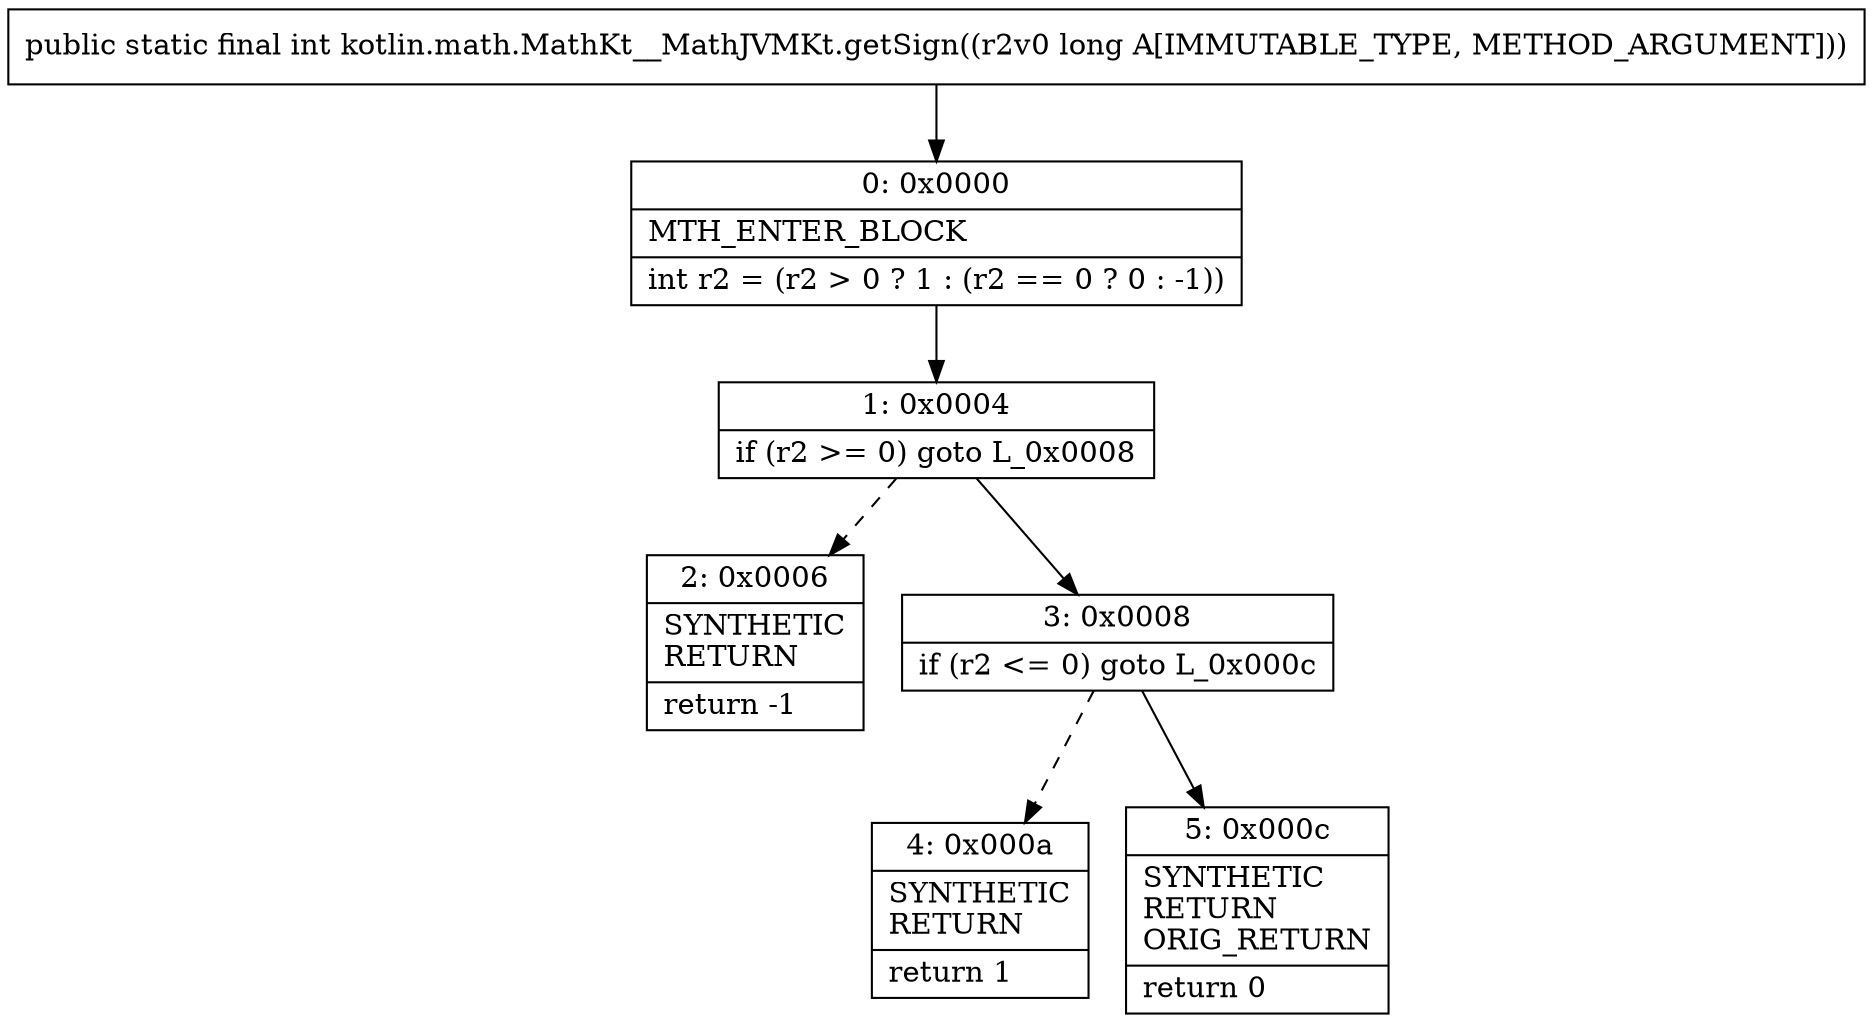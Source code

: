 digraph "CFG forkotlin.math.MathKt__MathJVMKt.getSign(J)I" {
Node_0 [shape=record,label="{0\:\ 0x0000|MTH_ENTER_BLOCK\l|int r2 = (r2 \> 0 ? 1 : (r2 == 0 ? 0 : \-1))\l}"];
Node_1 [shape=record,label="{1\:\ 0x0004|if (r2 \>= 0) goto L_0x0008\l}"];
Node_2 [shape=record,label="{2\:\ 0x0006|SYNTHETIC\lRETURN\l|return \-1\l}"];
Node_3 [shape=record,label="{3\:\ 0x0008|if (r2 \<= 0) goto L_0x000c\l}"];
Node_4 [shape=record,label="{4\:\ 0x000a|SYNTHETIC\lRETURN\l|return 1\l}"];
Node_5 [shape=record,label="{5\:\ 0x000c|SYNTHETIC\lRETURN\lORIG_RETURN\l|return 0\l}"];
MethodNode[shape=record,label="{public static final int kotlin.math.MathKt__MathJVMKt.getSign((r2v0 long A[IMMUTABLE_TYPE, METHOD_ARGUMENT])) }"];
MethodNode -> Node_0;
Node_0 -> Node_1;
Node_1 -> Node_2[style=dashed];
Node_1 -> Node_3;
Node_3 -> Node_4[style=dashed];
Node_3 -> Node_5;
}

